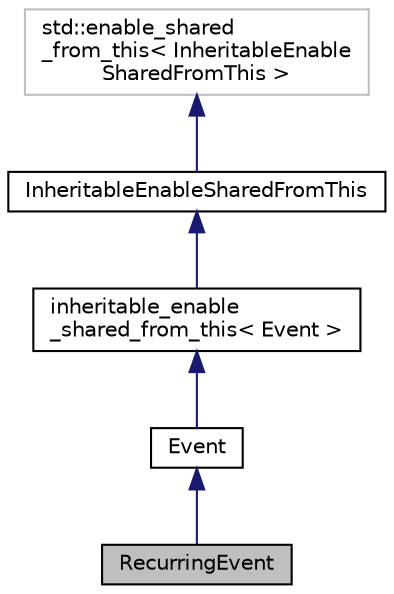 digraph "RecurringEvent"
{
 // LATEX_PDF_SIZE
  edge [fontname="Helvetica",fontsize="10",labelfontname="Helvetica",labelfontsize="10"];
  node [fontname="Helvetica",fontsize="10",shape=record];
  Node1 [label="RecurringEvent",height=0.2,width=0.4,color="black", fillcolor="grey75", style="filled", fontcolor="black",tooltip=" "];
  Node2 -> Node1 [dir="back",color="midnightblue",fontsize="10",style="solid",fontname="Helvetica"];
  Node2 [label="Event",height=0.2,width=0.4,color="black", fillcolor="white", style="filled",URL="$class_event.html",tooltip=" "];
  Node3 -> Node2 [dir="back",color="midnightblue",fontsize="10",style="solid",fontname="Helvetica"];
  Node3 [label="inheritable_enable\l_shared_from_this\< Event \>",height=0.2,width=0.4,color="black", fillcolor="white", style="filled",URL="$classinheritable__enable__shared__from__this.html",tooltip=" "];
  Node4 -> Node3 [dir="back",color="midnightblue",fontsize="10",style="solid",fontname="Helvetica"];
  Node4 [label="InheritableEnableSharedFromThis",height=0.2,width=0.4,color="black", fillcolor="white", style="filled",URL="$class_inheritable_enable_shared_from_this.html",tooltip=" "];
  Node5 -> Node4 [dir="back",color="midnightblue",fontsize="10",style="solid",fontname="Helvetica"];
  Node5 [label="std::enable_shared\l_from_this\< InheritableEnable\lSharedFromThis \>",height=0.2,width=0.4,color="grey75", fillcolor="white", style="filled",tooltip=" "];
}

